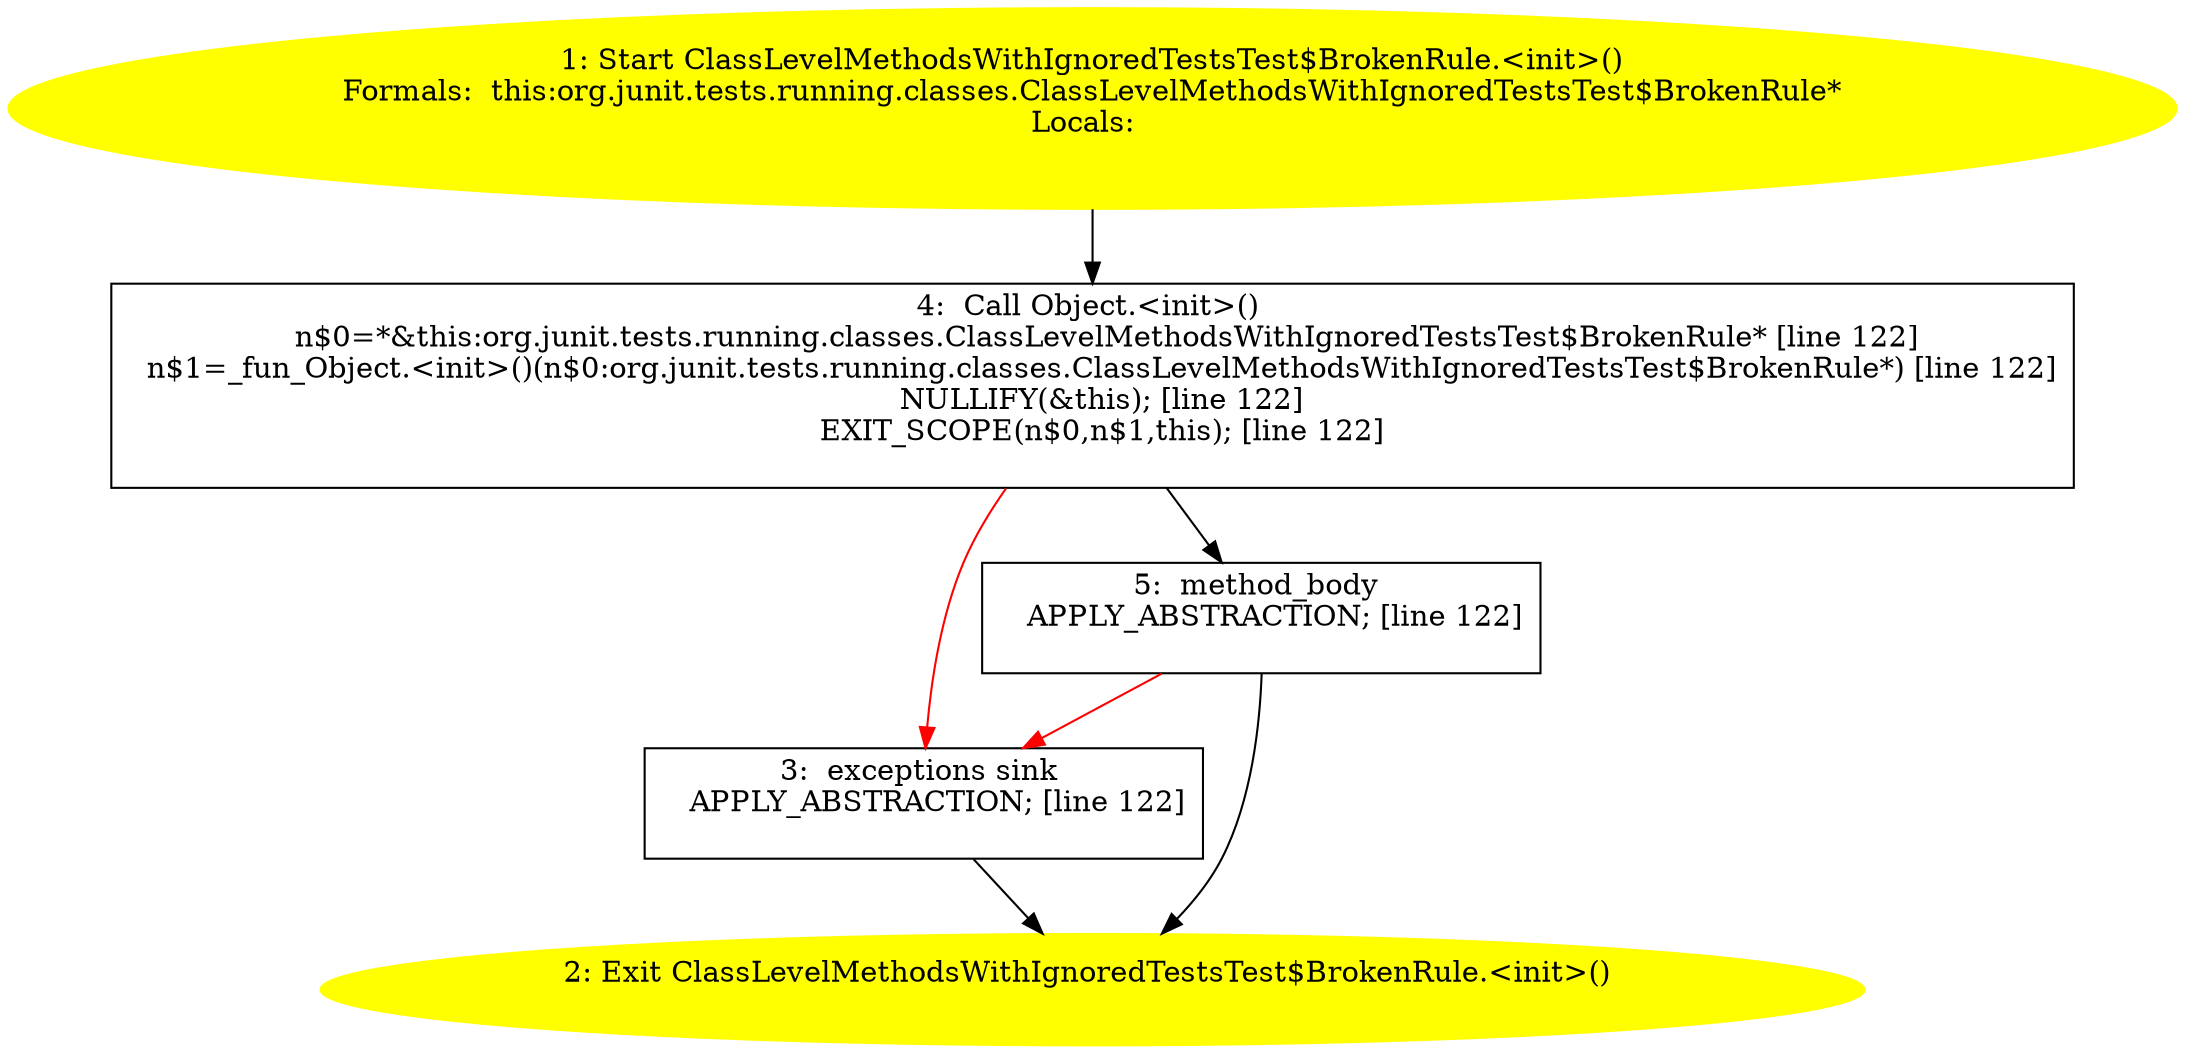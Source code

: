 /* @generated */
digraph cfg {
"org.junit.tests.running.classes.ClassLevelMethodsWithIgnoredTestsTest$BrokenRule.<init>().58a29502944ac4948fc2013d73d0f128_1" [label="1: Start ClassLevelMethodsWithIgnoredTestsTest$BrokenRule.<init>()\nFormals:  this:org.junit.tests.running.classes.ClassLevelMethodsWithIgnoredTestsTest$BrokenRule*\nLocals:  \n  " color=yellow style=filled]
	

	 "org.junit.tests.running.classes.ClassLevelMethodsWithIgnoredTestsTest$BrokenRule.<init>().58a29502944ac4948fc2013d73d0f128_1" -> "org.junit.tests.running.classes.ClassLevelMethodsWithIgnoredTestsTest$BrokenRule.<init>().58a29502944ac4948fc2013d73d0f128_4" ;
"org.junit.tests.running.classes.ClassLevelMethodsWithIgnoredTestsTest$BrokenRule.<init>().58a29502944ac4948fc2013d73d0f128_2" [label="2: Exit ClassLevelMethodsWithIgnoredTestsTest$BrokenRule.<init>() \n  " color=yellow style=filled]
	

"org.junit.tests.running.classes.ClassLevelMethodsWithIgnoredTestsTest$BrokenRule.<init>().58a29502944ac4948fc2013d73d0f128_3" [label="3:  exceptions sink \n   APPLY_ABSTRACTION; [line 122]\n " shape="box"]
	

	 "org.junit.tests.running.classes.ClassLevelMethodsWithIgnoredTestsTest$BrokenRule.<init>().58a29502944ac4948fc2013d73d0f128_3" -> "org.junit.tests.running.classes.ClassLevelMethodsWithIgnoredTestsTest$BrokenRule.<init>().58a29502944ac4948fc2013d73d0f128_2" ;
"org.junit.tests.running.classes.ClassLevelMethodsWithIgnoredTestsTest$BrokenRule.<init>().58a29502944ac4948fc2013d73d0f128_4" [label="4:  Call Object.<init>() \n   n$0=*&this:org.junit.tests.running.classes.ClassLevelMethodsWithIgnoredTestsTest$BrokenRule* [line 122]\n  n$1=_fun_Object.<init>()(n$0:org.junit.tests.running.classes.ClassLevelMethodsWithIgnoredTestsTest$BrokenRule*) [line 122]\n  NULLIFY(&this); [line 122]\n  EXIT_SCOPE(n$0,n$1,this); [line 122]\n " shape="box"]
	

	 "org.junit.tests.running.classes.ClassLevelMethodsWithIgnoredTestsTest$BrokenRule.<init>().58a29502944ac4948fc2013d73d0f128_4" -> "org.junit.tests.running.classes.ClassLevelMethodsWithIgnoredTestsTest$BrokenRule.<init>().58a29502944ac4948fc2013d73d0f128_5" ;
	 "org.junit.tests.running.classes.ClassLevelMethodsWithIgnoredTestsTest$BrokenRule.<init>().58a29502944ac4948fc2013d73d0f128_4" -> "org.junit.tests.running.classes.ClassLevelMethodsWithIgnoredTestsTest$BrokenRule.<init>().58a29502944ac4948fc2013d73d0f128_3" [color="red" ];
"org.junit.tests.running.classes.ClassLevelMethodsWithIgnoredTestsTest$BrokenRule.<init>().58a29502944ac4948fc2013d73d0f128_5" [label="5:  method_body \n   APPLY_ABSTRACTION; [line 122]\n " shape="box"]
	

	 "org.junit.tests.running.classes.ClassLevelMethodsWithIgnoredTestsTest$BrokenRule.<init>().58a29502944ac4948fc2013d73d0f128_5" -> "org.junit.tests.running.classes.ClassLevelMethodsWithIgnoredTestsTest$BrokenRule.<init>().58a29502944ac4948fc2013d73d0f128_2" ;
	 "org.junit.tests.running.classes.ClassLevelMethodsWithIgnoredTestsTest$BrokenRule.<init>().58a29502944ac4948fc2013d73d0f128_5" -> "org.junit.tests.running.classes.ClassLevelMethodsWithIgnoredTestsTest$BrokenRule.<init>().58a29502944ac4948fc2013d73d0f128_3" [color="red" ];
}
